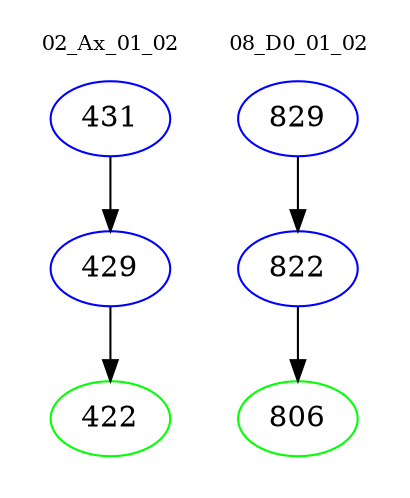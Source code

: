 digraph{
subgraph cluster_0 {
color = white
label = "02_Ax_01_02";
fontsize=10;
T0_431 [label="431", color="blue"]
T0_431 -> T0_429 [color="black"]
T0_429 [label="429", color="blue"]
T0_429 -> T0_422 [color="black"]
T0_422 [label="422", color="green"]
}
subgraph cluster_1 {
color = white
label = "08_D0_01_02";
fontsize=10;
T1_829 [label="829", color="blue"]
T1_829 -> T1_822 [color="black"]
T1_822 [label="822", color="blue"]
T1_822 -> T1_806 [color="black"]
T1_806 [label="806", color="green"]
}
}
